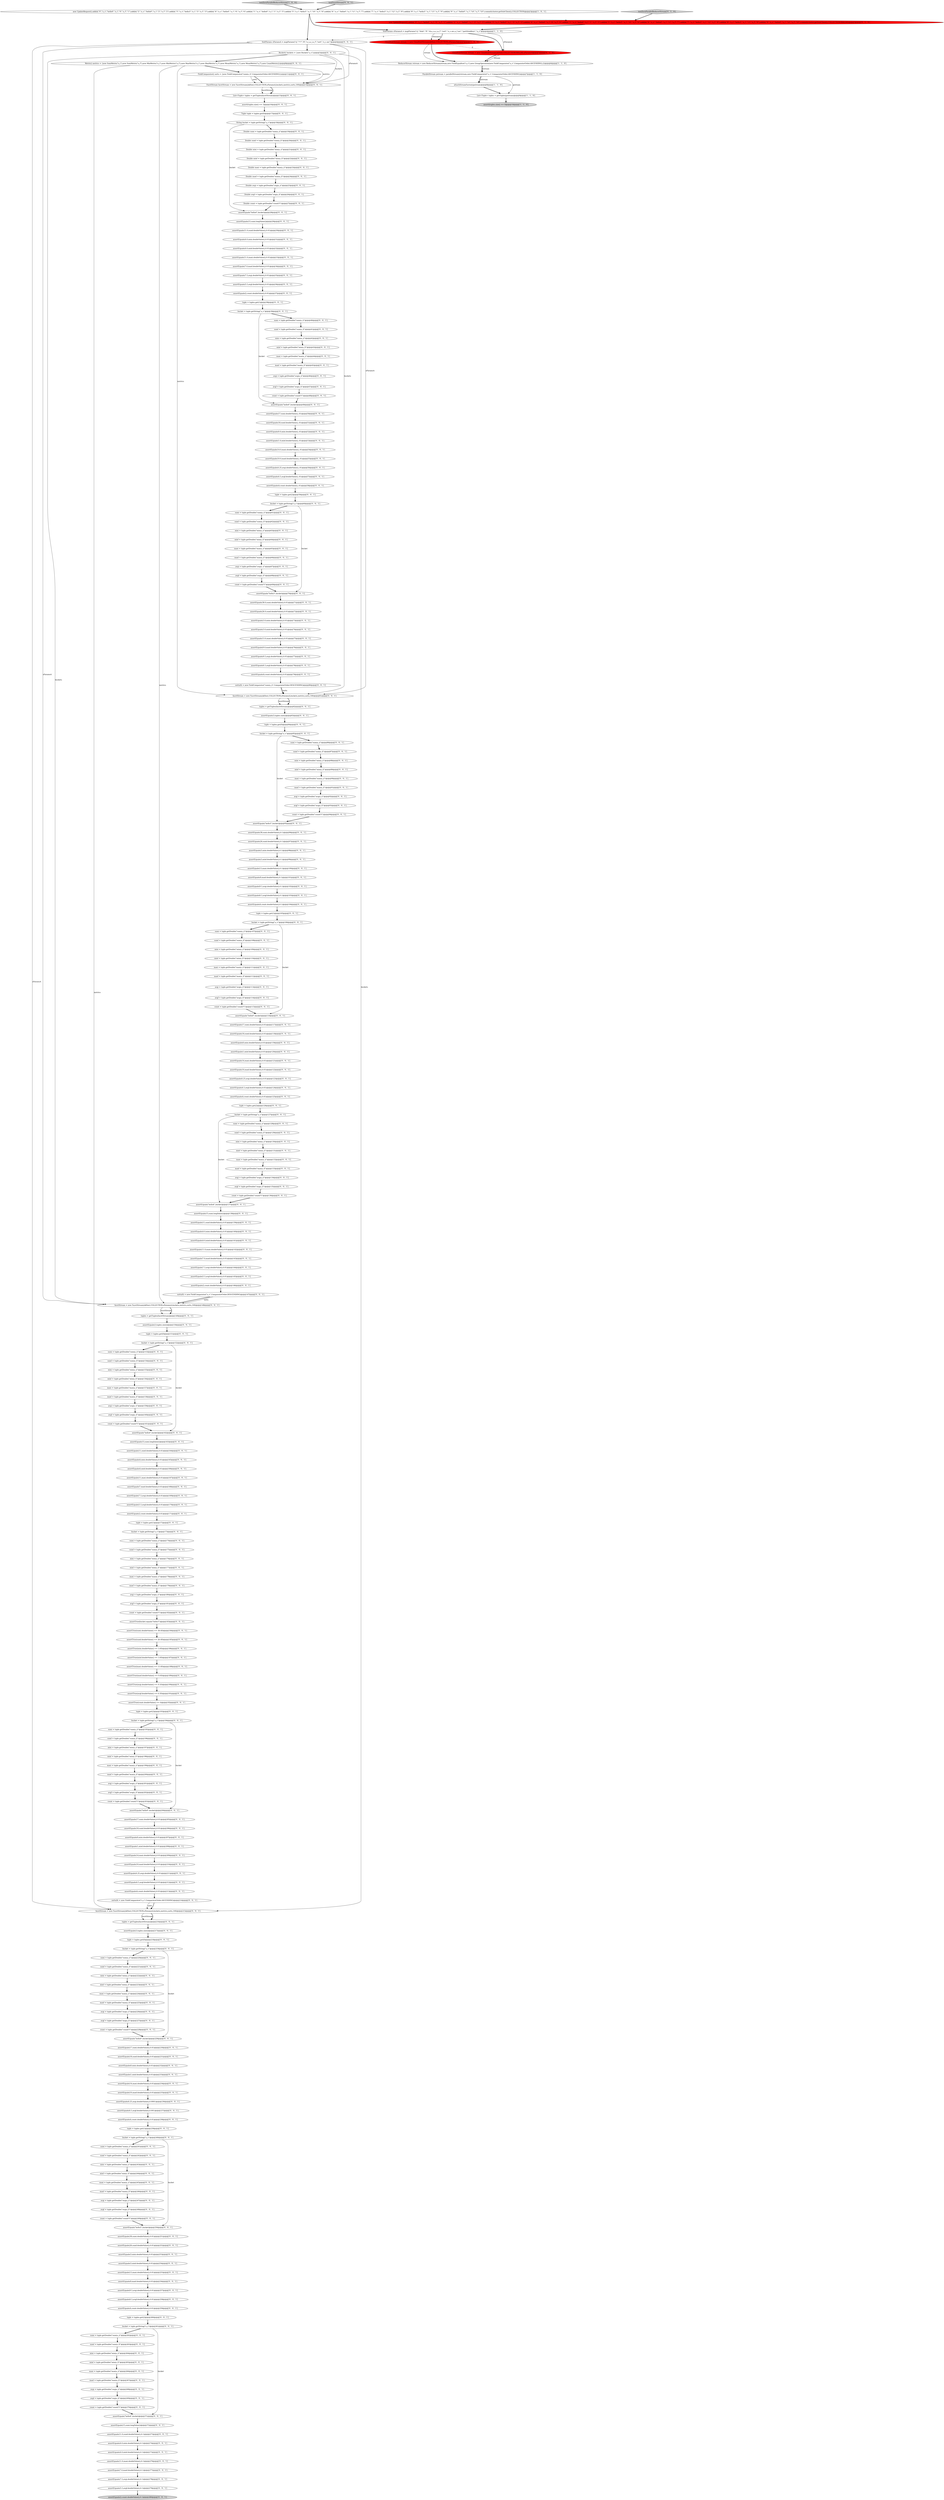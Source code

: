 digraph {
115 [style = filled, label = "assertEquals(18,sumf.doubleValue(),0.01)@@@118@@@['0', '0', '1']", fillcolor = white, shape = ellipse image = "AAA0AAABBB3BBB"];
221 [style = filled, label = "sumi = tuple.getDouble(\"sum(a_i)\")@@@61@@@['0', '0', '1']", fillcolor = white, shape = ellipse image = "AAA0AAABBB3BBB"];
3 [style = filled, label = "ReducerStream rstream = new ReducerStream(stream,new FieldEqualitor(\"a_s\"),new GroupOperation(new FieldComparator(\"a_s\",ComparatorOrder.ASCENDING),2))@@@6@@@['1', '1', '0']", fillcolor = white, shape = ellipse image = "AAA0AAABBB1BBB"];
205 [style = filled, label = "minf = tuple.getDouble(\"min(a_f)\")@@@198@@@['0', '0', '1']", fillcolor = white, shape = ellipse image = "AAA0AAABBB3BBB"];
109 [style = filled, label = "FieldComparator(( sorts = {new FieldComparator(\"sum(a_i)\",ComparatorOrder.ASCENDING)}@@@11@@@['0', '0', '1']", fillcolor = white, shape = ellipse image = "AAA0AAABBB3BBB"];
16 [style = filled, label = "sumi = tuple.getDouble(\"sum(a_i)\")@@@262@@@['0', '0', '1']", fillcolor = white, shape = ellipse image = "AAA0AAABBB3BBB"];
9 [style = filled, label = "testZeroParallelReducerStream['0', '1', '0']", fillcolor = lightgray, shape = diamond image = "AAA0AAABBB2BBB"];
195 [style = filled, label = "assertEquals(4.5,avgf.doubleValue(),0.01)@@@212@@@['0', '0', '1']", fillcolor = white, shape = ellipse image = "AAA0AAABBB3BBB"];
198 [style = filled, label = "sumf = tuple.getDouble(\"sum(a_f)\")@@@221@@@['0', '0', '1']", fillcolor = white, shape = ellipse image = "AAA0AAABBB3BBB"];
130 [style = filled, label = "Double count = tuple.getDouble(\"count(*)\")@@@27@@@['0', '0', '1']", fillcolor = white, shape = ellipse image = "AAA0AAABBB3BBB"];
187 [style = filled, label = "assertEquals(\"hello0\",bucket)@@@49@@@['0', '0', '1']", fillcolor = white, shape = ellipse image = "AAA0AAABBB3BBB"];
177 [style = filled, label = "bucket = tuple.getString(\"a_s\")@@@219@@@['0', '0', '1']", fillcolor = white, shape = ellipse image = "AAA0AAABBB3BBB"];
283 [style = filled, label = "sorts(0( = new FieldComparator(\"a_s\",ComparatorOrder.DESCENDING)@@@147@@@['0', '0', '1']", fillcolor = white, shape = ellipse image = "AAA0AAABBB3BBB"];
201 [style = filled, label = "assertEquals(7.0,maxf.doubleValue(),0.01)@@@143@@@['0', '0', '1']", fillcolor = white, shape = ellipse image = "AAA0AAABBB3BBB"];
260 [style = filled, label = "facetStream = new FacetStream(zkHost,COLLECTION,sParamsA,buckets,metrics,sorts,100)@@@148@@@['0', '0', '1']", fillcolor = white, shape = ellipse image = "AAA0AAABBB3BBB"];
57 [style = filled, label = "assertEquals(18,sumf.doubleValue(),.01)@@@51@@@['0', '0', '1']", fillcolor = white, shape = ellipse image = "AAA0AAABBB3BBB"];
86 [style = filled, label = "bucket = tuple.getString(\"a_s\")@@@39@@@['0', '0', '1']", fillcolor = white, shape = ellipse image = "AAA0AAABBB3BBB"];
170 [style = filled, label = "maxi = tuple.getDouble(\"max(a_i)\")@@@245@@@['0', '0', '1']", fillcolor = white, shape = ellipse image = "AAA0AAABBB3BBB"];
47 [style = filled, label = "assertEquals(4,count.doubleValue(),.01)@@@58@@@['0', '0', '1']", fillcolor = white, shape = ellipse image = "AAA0AAABBB3BBB"];
18 [style = filled, label = "assertEquals(4,minf.doubleValue(),0.01)@@@166@@@['0', '0', '1']", fillcolor = white, shape = ellipse image = "AAA0AAABBB3BBB"];
227 [style = filled, label = "assertEquals(4.0,mini.doubleValue(),0.01)@@@31@@@['0', '0', '1']", fillcolor = white, shape = ellipse image = "AAA0AAABBB3BBB"];
23 [style = filled, label = "sumf = tuple.getDouble(\"sum(a_f)\")@@@154@@@['0', '0', '1']", fillcolor = white, shape = ellipse image = "AAA0AAABBB3BBB"];
190 [style = filled, label = "SolrParams sParamsA = mapParams(\"q\",\"*:*\",\"fl\",\"a_s,a_i,a_f\",\"sort\",\"a_s asc\")@@@4@@@['0', '0', '1']", fillcolor = white, shape = ellipse image = "AAA0AAABBB3BBB"];
12 [style = filled, label = "assertEquals(11,sumf.doubleValue(),0.01)@@@139@@@['0', '0', '1']", fillcolor = white, shape = ellipse image = "AAA0AAABBB3BBB"];
253 [style = filled, label = "minf = tuple.getDouble(\"min(a_f)\")@@@244@@@['0', '0', '1']", fillcolor = white, shape = ellipse image = "AAA0AAABBB3BBB"];
6 [style = filled, label = "SolrParams sParamsA = mapParams(\"q\",\"blah\",\"fl\",\"id,a_s,a_i,a_f\",\"sort\",\"a_s asc,a_f asc\",\"partitionKeys\",\"a_s\")@@@4@@@['1', '1', '0']", fillcolor = white, shape = ellipse image = "AAA0AAABBB1BBB"];
134 [style = filled, label = "tuples = getTuples(facetStream)@@@82@@@['0', '0', '1']", fillcolor = white, shape = ellipse image = "AAA0AAABBB3BBB"];
129 [style = filled, label = "assertEquals(4.25,avgi.doubleValue(),0.01)@@@123@@@['0', '0', '1']", fillcolor = white, shape = ellipse image = "AAA0AAABBB3BBB"];
281 [style = filled, label = "bucket = tuple.getString(\"a_s\")@@@152@@@['0', '0', '1']", fillcolor = white, shape = ellipse image = "AAA0AAABBB3BBB"];
37 [style = filled, label = "assertEquals(3.0,minf.doubleValue(),0.01)@@@74@@@['0', '0', '1']", fillcolor = white, shape = ellipse image = "AAA0AAABBB3BBB"];
10 [style = filled, label = "CloudSolrStream stream = new CloudSolrStream(zkHost,COLLECTIONORALIAS,sParamsA)@@@5@@@['0', '1', '0']", fillcolor = red, shape = ellipse image = "AAA1AAABBB2BBB"];
56 [style = filled, label = "tuple = tuples.get(2)@@@59@@@['0', '0', '1']", fillcolor = white, shape = ellipse image = "AAA0AAABBB3BBB"];
145 [style = filled, label = "assertEquals(6.5,avgf.doubleValue(),0.01)@@@258@@@['0', '0', '1']", fillcolor = white, shape = ellipse image = "AAA0AAABBB3BBB"];
259 [style = filled, label = "assertEquals(2,count.doubleValue(),0.01)@@@171@@@['0', '0', '1']", fillcolor = white, shape = ellipse image = "AAA0AAABBB3BBB"];
131 [style = filled, label = "count = tuple.getDouble(\"count(*)\")@@@69@@@['0', '0', '1']", fillcolor = white, shape = ellipse image = "AAA0AAABBB3BBB"];
226 [style = filled, label = "sumi = tuple.getDouble(\"sum(a_i)\")@@@107@@@['0', '0', '1']", fillcolor = white, shape = ellipse image = "AAA0AAABBB3BBB"];
103 [style = filled, label = "bucket = tuple.getString(\"a_s\")@@@85@@@['0', '0', '1']", fillcolor = white, shape = ellipse image = "AAA0AAABBB3BBB"];
98 [style = filled, label = "assertEquals(17,sumi.doubleValue(),0.01)@@@230@@@['0', '0', '1']", fillcolor = white, shape = ellipse image = "AAA0AAABBB3BBB"];
45 [style = filled, label = "tuple = tuples.get(2)@@@260@@@['0', '0', '1']", fillcolor = white, shape = ellipse image = "AAA0AAABBB3BBB"];
124 [style = filled, label = "sumi = tuple.getDouble(\"sum(a_i)\")@@@153@@@['0', '0', '1']", fillcolor = white, shape = ellipse image = "AAA0AAABBB3BBB"];
128 [style = filled, label = "assertEquals(17,sumi.doubleValue(),.01)@@@50@@@['0', '0', '1']", fillcolor = white, shape = ellipse image = "AAA0AAABBB3BBB"];
196 [style = filled, label = "assertEquals(0,mini.doubleValue(),0.01)@@@232@@@['0', '0', '1']", fillcolor = white, shape = ellipse image = "AAA0AAABBB3BBB"];
70 [style = filled, label = "minf = tuple.getDouble(\"min(a_f)\")@@@156@@@['0', '0', '1']", fillcolor = white, shape = ellipse image = "AAA0AAABBB3BBB"];
241 [style = filled, label = "assertEquals(\"hello4\",bucket)@@@137@@@['0', '0', '1']", fillcolor = white, shape = ellipse image = "AAA0AAABBB3BBB"];
282 [style = filled, label = "assertEquals(13,maxi.doubleValue(),0.1)@@@100@@@['0', '0', '1']", fillcolor = white, shape = ellipse image = "AAA0AAABBB3BBB"];
155 [style = filled, label = "assertEquals(3.0,mini.doubleValue(),0.01)@@@73@@@['0', '0', '1']", fillcolor = white, shape = ellipse image = "AAA0AAABBB3BBB"];
149 [style = filled, label = "avgi = tuple.getDouble(\"avg(a_i)\")@@@92@@@['0', '0', '1']", fillcolor = white, shape = ellipse image = "AAA0AAABBB3BBB"];
20 [style = filled, label = "sumi = tuple.getDouble(\"sum(a_i)\")@@@241@@@['0', '0', '1']", fillcolor = white, shape = ellipse image = "AAA0AAABBB3BBB"];
171 [style = filled, label = "assertEquals(\"hello4\",bucket)@@@28@@@['0', '0', '1']", fillcolor = white, shape = ellipse image = "AAA0AAABBB3BBB"];
213 [style = filled, label = "count = tuple.getDouble(\"count(*)\")@@@48@@@['0', '0', '1']", fillcolor = white, shape = ellipse image = "AAA0AAABBB3BBB"];
118 [style = filled, label = "assertEquals(4,count.doubleValue(),0.1)@@@104@@@['0', '0', '1']", fillcolor = white, shape = ellipse image = "AAA0AAABBB3BBB"];
233 [style = filled, label = "minf = tuple.getDouble(\"min(a_f)\")@@@265@@@['0', '0', '1']", fillcolor = white, shape = ellipse image = "AAA0AAABBB3BBB"];
229 [style = filled, label = "assertEquals(26,sumf.doubleValue(),0.1)@@@97@@@['0', '0', '1']", fillcolor = white, shape = ellipse image = "AAA0AAABBB3BBB"];
31 [style = filled, label = "Double avgi = tuple.getDouble(\"avg(a_i)\")@@@25@@@['0', '0', '1']", fillcolor = white, shape = ellipse image = "AAA0AAABBB3BBB"];
46 [style = filled, label = "mini = tuple.getDouble(\"min(a_i)\")@@@42@@@['0', '0', '1']", fillcolor = white, shape = ellipse image = "AAA0AAABBB3BBB"];
166 [style = filled, label = "assertEquals(17,sumi.doubleValue(),0.01)@@@117@@@['0', '0', '1']", fillcolor = white, shape = ellipse image = "AAA0AAABBB3BBB"];
41 [style = filled, label = "tuple = tuples.get(1)@@@172@@@['0', '0', '1']", fillcolor = white, shape = ellipse image = "AAA0AAABBB3BBB"];
61 [style = filled, label = "assertEquals(13,maxi.doubleValue(),0.01)@@@255@@@['0', '0', '1']", fillcolor = white, shape = ellipse image = "AAA0AAABBB3BBB"];
137 [style = filled, label = "count = tuple.getDouble(\"count(*)\")@@@249@@@['0', '0', '1']", fillcolor = white, shape = ellipse image = "AAA0AAABBB3BBB"];
144 [style = filled, label = "sumi = tuple.getDouble(\"sum(a_i)\")@@@128@@@['0', '0', '1']", fillcolor = white, shape = ellipse image = "AAA0AAABBB3BBB"];
161 [style = filled, label = "assertEquals(9,maxf.doubleValue(),0.01)@@@256@@@['0', '0', '1']", fillcolor = white, shape = ellipse image = "AAA0AAABBB3BBB"];
38 [style = filled, label = "assertTrue(minf.doubleValue() == 3.0D)@@@187@@@['0', '0', '1']", fillcolor = white, shape = ellipse image = "AAA0AAABBB3BBB"];
142 [style = filled, label = "assertEquals(3,mini.doubleValue(),0.1)@@@98@@@['0', '0', '1']", fillcolor = white, shape = ellipse image = "AAA0AAABBB3BBB"];
272 [style = filled, label = "avgf = tuple.getDouble(\"avg(a_f)\")@@@114@@@['0', '0', '1']", fillcolor = white, shape = ellipse image = "AAA0AAABBB3BBB"];
191 [style = filled, label = "maxi = tuple.getDouble(\"max(a_i)\")@@@157@@@['0', '0', '1']", fillcolor = white, shape = ellipse image = "AAA0AAABBB3BBB"];
100 [style = filled, label = "assertEquals(4,count.doubleValue(),0.01)@@@259@@@['0', '0', '1']", fillcolor = white, shape = ellipse image = "AAA0AAABBB3BBB"];
94 [style = filled, label = "mini = tuple.getDouble(\"min(a_i)\")@@@197@@@['0', '0', '1']", fillcolor = white, shape = ellipse image = "AAA0AAABBB3BBB"];
194 [style = filled, label = "assertEquals(7.0,maxf.doubleValue(),0.01)@@@34@@@['0', '0', '1']", fillcolor = white, shape = ellipse image = "AAA0AAABBB3BBB"];
276 [style = filled, label = "avgf = tuple.getDouble(\"avg(a_f)\")@@@93@@@['0', '0', '1']", fillcolor = white, shape = ellipse image = "AAA0AAABBB3BBB"];
178 [style = filled, label = "assertEquals(1,minf.doubleValue(),0.01)@@@233@@@['0', '0', '1']", fillcolor = white, shape = ellipse image = "AAA0AAABBB3BBB"];
267 [style = filled, label = "avgi = tuple.getDouble(\"avg(a_i)\")@@@268@@@['0', '0', '1']", fillcolor = white, shape = ellipse image = "AAA0AAABBB3BBB"];
21 [style = filled, label = "assertEquals(15,sumi.longValue())@@@138@@@['0', '0', '1']", fillcolor = white, shape = ellipse image = "AAA0AAABBB3BBB"];
77 [style = filled, label = "avgf = tuple.getDouble(\"avg(a_f)\")@@@181@@@['0', '0', '1']", fillcolor = white, shape = ellipse image = "AAA0AAABBB3BBB"];
239 [style = filled, label = "sumf = tuple.getDouble(\"sum(a_f)\")@@@129@@@['0', '0', '1']", fillcolor = white, shape = ellipse image = "AAA0AAABBB3BBB"];
64 [style = filled, label = "minf = tuple.getDouble(\"min(a_f)\")@@@89@@@['0', '0', '1']", fillcolor = white, shape = ellipse image = "AAA0AAABBB3BBB"];
262 [style = filled, label = "assertEquals(2,count.doubleValue(),0.1)@@@280@@@['0', '0', '1']", fillcolor = lightgray, shape = ellipse image = "AAA0AAABBB3BBB"];
275 [style = filled, label = "maxi = tuple.getDouble(\"max(a_i)\")@@@44@@@['0', '0', '1']", fillcolor = white, shape = ellipse image = "AAA0AAABBB3BBB"];
35 [style = filled, label = "bucket = tuple.getString(\"a_s\")@@@106@@@['0', '0', '1']", fillcolor = white, shape = ellipse image = "AAA0AAABBB3BBB"];
63 [style = filled, label = "assertEquals(3,mini.doubleValue(),0.01)@@@253@@@['0', '0', '1']", fillcolor = white, shape = ellipse image = "AAA0AAABBB3BBB"];
257 [style = filled, label = "Double maxi = tuple.getDouble(\"max(a_i)\")@@@23@@@['0', '0', '1']", fillcolor = white, shape = ellipse image = "AAA0AAABBB3BBB"];
261 [style = filled, label = "assertEquals(26,sumf.doubleValue(),0.01)@@@252@@@['0', '0', '1']", fillcolor = white, shape = ellipse image = "AAA0AAABBB3BBB"];
54 [style = filled, label = "mini = tuple.getDouble(\"min(a_i)\")@@@130@@@['0', '0', '1']", fillcolor = white, shape = ellipse image = "AAA0AAABBB3BBB"];
180 [style = filled, label = "assertEquals(11,maxi.doubleValue(),0.01)@@@167@@@['0', '0', '1']", fillcolor = white, shape = ellipse image = "AAA0AAABBB3BBB"];
175 [style = filled, label = "assertEquals(14,maxi.doubleValue(),0.01)@@@209@@@['0', '0', '1']", fillcolor = white, shape = ellipse image = "AAA0AAABBB3BBB"];
232 [style = filled, label = "assertEquals(11.0,maxi.doubleValue(),0.01)@@@142@@@['0', '0', '1']", fillcolor = white, shape = ellipse image = "AAA0AAABBB3BBB"];
219 [style = filled, label = "minf = tuple.getDouble(\"min(a_f)\")@@@110@@@['0', '0', '1']", fillcolor = white, shape = ellipse image = "AAA0AAABBB3BBB"];
252 [style = filled, label = "sumi = tuple.getDouble(\"sum(a_i)\")@@@220@@@['0', '0', '1']", fillcolor = white, shape = ellipse image = "AAA0AAABBB3BBB"];
76 [style = filled, label = "assertEquals(4.5,avgf.doubleValue(),.01)@@@57@@@['0', '0', '1']", fillcolor = white, shape = ellipse image = "AAA0AAABBB3BBB"];
212 [style = filled, label = "maxf = tuple.getDouble(\"max(a_f)\")@@@158@@@['0', '0', '1']", fillcolor = white, shape = ellipse image = "AAA0AAABBB3BBB"];
96 [style = filled, label = "facetStream = new FacetStream(zkHost,COLLECTION,sParamsA,buckets,metrics,sorts,100)@@@81@@@['0', '0', '1']", fillcolor = white, shape = ellipse image = "AAA0AAABBB3BBB"];
140 [style = filled, label = "maxf = tuple.getDouble(\"max(a_f)\")@@@133@@@['0', '0', '1']", fillcolor = white, shape = ellipse image = "AAA0AAABBB3BBB"];
59 [style = filled, label = "maxi = tuple.getDouble(\"max(a_i)\")@@@90@@@['0', '0', '1']", fillcolor = white, shape = ellipse image = "AAA0AAABBB3BBB"];
73 [style = filled, label = "bucket = tuple.getString(\"a_s\")@@@194@@@['0', '0', '1']", fillcolor = white, shape = ellipse image = "AAA0AAABBB3BBB"];
30 [style = filled, label = "assertEquals(4.0,mini.doubleValue(),0.01)@@@140@@@['0', '0', '1']", fillcolor = white, shape = ellipse image = "AAA0AAABBB3BBB"];
220 [style = filled, label = "sumi = tuple.getDouble(\"sum(a_i)\")@@@195@@@['0', '0', '1']", fillcolor = white, shape = ellipse image = "AAA0AAABBB3BBB"];
107 [style = filled, label = "assertTrue(bucket.equals(\"hello3\"))@@@183@@@['0', '0', '1']", fillcolor = white, shape = ellipse image = "AAA0AAABBB3BBB"];
89 [style = filled, label = "avgi = tuple.getDouble(\"avg(a_i)\")@@@113@@@['0', '0', '1']", fillcolor = white, shape = ellipse image = "AAA0AAABBB3BBB"];
71 [style = filled, label = "maxf = tuple.getDouble(\"max(a_f)\")@@@200@@@['0', '0', '1']", fillcolor = white, shape = ellipse image = "AAA0AAABBB3BBB"];
135 [style = filled, label = "bucket = tuple.getString(\"a_s\")@@@240@@@['0', '0', '1']", fillcolor = white, shape = ellipse image = "AAA0AAABBB3BBB"];
210 [style = filled, label = "sumf = tuple.getDouble(\"sum(a_f)\")@@@41@@@['0', '0', '1']", fillcolor = white, shape = ellipse image = "AAA0AAABBB3BBB"];
258 [style = filled, label = "count = tuple.getDouble(\"count(*)\")@@@94@@@['0', '0', '1']", fillcolor = white, shape = ellipse image = "AAA0AAABBB3BBB"];
7 [style = filled, label = "ParallelStream pstream = parallelStream(rstream,new FieldComparator(\"a_s\",ComparatorOrder.ASCENDING))@@@7@@@['1', '1', '0']", fillcolor = white, shape = ellipse image = "AAA0AAABBB1BBB"];
277 [style = filled, label = "assertEquals(10.0,maxf.doubleValue(),.01)@@@55@@@['0', '0', '1']", fillcolor = white, shape = ellipse image = "AAA0AAABBB3BBB"];
248 [style = filled, label = "Double maxf = tuple.getDouble(\"max(a_f)\")@@@24@@@['0', '0', '1']", fillcolor = white, shape = ellipse image = "AAA0AAABBB3BBB"];
40 [style = filled, label = "avgi = tuple.getDouble(\"avg(a_i)\")@@@201@@@['0', '0', '1']", fillcolor = white, shape = ellipse image = "AAA0AAABBB3BBB"];
236 [style = filled, label = "assertTrue(sumi.doubleValue() == 38.0D)@@@184@@@['0', '0', '1']", fillcolor = white, shape = ellipse image = "AAA0AAABBB3BBB"];
218 [style = filled, label = "assertEquals(4,count.doubleValue(),0.01)@@@238@@@['0', '0', '1']", fillcolor = white, shape = ellipse image = "AAA0AAABBB3BBB"];
160 [style = filled, label = "assertEquals(\"hello3\",bucket)@@@70@@@['0', '0', '1']", fillcolor = white, shape = ellipse image = "AAA0AAABBB3BBB"];
11 [style = filled, label = "new UpdateRequest().add(id,\"0\",\"a_s\",\"hello0\",\"a_i\",\"0\",\"a_f\",\"1\").add(id,\"2\",\"a_s\",\"hello0\",\"a_i\",\"2\",\"a_f\",\"2\").add(id,\"3\",\"a_s\",\"hello3\",\"a_i\",\"3\",\"a_f\",\"3\").add(id,\"4\",\"a_s\",\"hello4\",\"a_i\",\"4\",\"a_f\",\"4\").add(id,\"1\",\"a_s\",\"hello0\",\"a_i\",\"1\",\"a_f\",\"5\").add(id,\"5\",\"a_s\",\"hello3\",\"a_i\",\"10\",\"a_f\",\"6\").add(id,\"6\",\"a_s\",\"hello4\",\"a_i\",\"11\",\"a_f\",\"7\").add(id,\"7\",\"a_s\",\"hello3\",\"a_i\",\"12\",\"a_f\",\"8\").add(id,\"8\",\"a_s\",\"hello3\",\"a_i\",\"13\",\"a_f\",\"9\").add(id,\"9\",\"a_s\",\"hello0\",\"a_i\",\"14\",\"a_f\",\"10\").commit(cluster.getSolrClient(),COLLECTIONORALIAS)@@@3@@@['0', '1', '0']", fillcolor = red, shape = ellipse image = "AAA1AAABBB2BBB"];
126 [style = filled, label = "count = tuple.getDouble(\"count(*)\")@@@182@@@['0', '0', '1']", fillcolor = white, shape = ellipse image = "AAA0AAABBB3BBB"];
85 [style = filled, label = "assertEquals(18,sumf.doubleValue(),0.01)@@@231@@@['0', '0', '1']", fillcolor = white, shape = ellipse image = "AAA0AAABBB3BBB"];
15 [style = filled, label = "assertEquals(7.5,avgi.doubleValue(),0.1)@@@278@@@['0', '0', '1']", fillcolor = white, shape = ellipse image = "AAA0AAABBB3BBB"];
105 [style = filled, label = "assertTrue(avgi.doubleValue() == 9.5D)@@@190@@@['0', '0', '1']", fillcolor = white, shape = ellipse image = "AAA0AAABBB3BBB"];
44 [style = filled, label = "assertEquals(9.0,maxf.doubleValue(),0.01)@@@76@@@['0', '0', '1']", fillcolor = white, shape = ellipse image = "AAA0AAABBB3BBB"];
127 [style = filled, label = "assertEquals(5.5,avgf.doubleValue(),0.01)@@@145@@@['0', '0', '1']", fillcolor = white, shape = ellipse image = "AAA0AAABBB3BBB"];
251 [style = filled, label = "assertEquals(4,count.doubleValue(),0.01)@@@213@@@['0', '0', '1']", fillcolor = white, shape = ellipse image = "AAA0AAABBB3BBB"];
53 [style = filled, label = "String bucket = tuple.getString(\"a_s\")@@@18@@@['0', '0', '1']", fillcolor = white, shape = ellipse image = "AAA0AAABBB3BBB"];
273 [style = filled, label = "assertTrue(maxf.doubleValue() == 9.0D)@@@189@@@['0', '0', '1']", fillcolor = white, shape = ellipse image = "AAA0AAABBB3BBB"];
8 [style = filled, label = "List<Tuple> tuples = getTuples(pstream)@@@9@@@['1', '1', '0']", fillcolor = white, shape = ellipse image = "AAA0AAABBB1BBB"];
114 [style = filled, label = "assertEquals(0,mini.doubleValue(),0.01)@@@119@@@['0', '0', '1']", fillcolor = white, shape = ellipse image = "AAA0AAABBB3BBB"];
224 [style = filled, label = "avgi = tuple.getDouble(\"avg(a_i)\")@@@226@@@['0', '0', '1']", fillcolor = white, shape = ellipse image = "AAA0AAABBB3BBB"];
154 [style = filled, label = "count = tuple.getDouble(\"count(*)\")@@@115@@@['0', '0', '1']", fillcolor = white, shape = ellipse image = "AAA0AAABBB3BBB"];
51 [style = filled, label = "tuple = tuples.get(0)@@@84@@@['0', '0', '1']", fillcolor = white, shape = ellipse image = "AAA0AAABBB3BBB"];
90 [style = filled, label = "tuple = tuples.get(1)@@@38@@@['0', '0', '1']", fillcolor = white, shape = ellipse image = "AAA0AAABBB3BBB"];
4 [style = filled, label = "testZeroParallelReducerStream['1', '0', '0']", fillcolor = lightgray, shape = diamond image = "AAA0AAABBB1BBB"];
92 [style = filled, label = "assertEquals(\"hello4\",bucket)@@@271@@@['0', '0', '1']", fillcolor = white, shape = ellipse image = "AAA0AAABBB3BBB"];
240 [style = filled, label = "assertEquals(4.25,avgi.doubleValue(),.01)@@@56@@@['0', '0', '1']", fillcolor = white, shape = ellipse image = "AAA0AAABBB3BBB"];
158 [style = filled, label = "count = tuple.getDouble(\"count(*)\")@@@136@@@['0', '0', '1']", fillcolor = white, shape = ellipse image = "AAA0AAABBB3BBB"];
274 [style = filled, label = "assertEquals(10,maxf.doubleValue(),0.01)@@@122@@@['0', '0', '1']", fillcolor = white, shape = ellipse image = "AAA0AAABBB3BBB"];
173 [style = filled, label = "sumi = tuple.getDouble(\"sum(a_i)\")@@@40@@@['0', '0', '1']", fillcolor = white, shape = ellipse image = "AAA0AAABBB3BBB"];
13 [style = filled, label = "assertTrue(mini.doubleValue() == 3.0D)@@@186@@@['0', '0', '1']", fillcolor = white, shape = ellipse image = "AAA0AAABBB3BBB"];
17 [style = filled, label = "assertEquals(11.0,maxi.doubleValue(),0.01)@@@33@@@['0', '0', '1']", fillcolor = white, shape = ellipse image = "AAA0AAABBB3BBB"];
87 [style = filled, label = "assertEquals(1.0,minf.doubleValue(),.01)@@@53@@@['0', '0', '1']", fillcolor = white, shape = ellipse image = "AAA0AAABBB3BBB"];
97 [style = filled, label = "facetStream = new FacetStream(zkHost,COLLECTION,sParamsA,buckets,metrics,sorts,100)@@@215@@@['0', '0', '1']", fillcolor = white, shape = ellipse image = "AAA0AAABBB3BBB"];
270 [style = filled, label = "assertEquals(3,tuples.size())@@@150@@@['0', '0', '1']", fillcolor = white, shape = ellipse image = "AAA0AAABBB3BBB"];
113 [style = filled, label = "tuples = getTuples(facetStream)@@@216@@@['0', '0', '1']", fillcolor = white, shape = ellipse image = "AAA0AAABBB3BBB"];
193 [style = filled, label = "avgf = tuple.getDouble(\"avg(a_f)\")@@@160@@@['0', '0', '1']", fillcolor = white, shape = ellipse image = "AAA0AAABBB3BBB"];
255 [style = filled, label = "avgf = tuple.getDouble(\"avg(a_f)\")@@@47@@@['0', '0', '1']", fillcolor = white, shape = ellipse image = "AAA0AAABBB3BBB"];
79 [style = filled, label = "assertEquals(11.0,sumf.doubleValue(),0.01)@@@30@@@['0', '0', '1']", fillcolor = white, shape = ellipse image = "AAA0AAABBB3BBB"];
66 [style = filled, label = "maxf = tuple.getDouble(\"max(a_f)\")@@@66@@@['0', '0', '1']", fillcolor = white, shape = ellipse image = "AAA0AAABBB3BBB"];
208 [style = filled, label = "Metric(( metrics = {new SumMetric(\"a_i\"),new SumMetric(\"a_f\"),new MinMetric(\"a_i\"),new MinMetric(\"a_f\"),new MaxMetric(\"a_i\"),new MaxMetric(\"a_f\"),new MeanMetric(\"a_i\"),new MeanMetric(\"a_f\"),new CountMetric()}@@@8@@@['0', '0', '1']", fillcolor = white, shape = ellipse image = "AAA0AAABBB3BBB"];
74 [style = filled, label = "mini = tuple.getDouble(\"min(a_i)\")@@@243@@@['0', '0', '1']", fillcolor = white, shape = ellipse image = "AAA0AAABBB3BBB"];
151 [style = filled, label = "minf = tuple.getDouble(\"min(a_f)\")@@@131@@@['0', '0', '1']", fillcolor = white, shape = ellipse image = "AAA0AAABBB3BBB"];
169 [style = filled, label = "maxf = tuple.getDouble(\"max(a_f)\")@@@246@@@['0', '0', '1']", fillcolor = white, shape = ellipse image = "AAA0AAABBB3BBB"];
269 [style = filled, label = "bucket = tuple.getString(\"a_s\")@@@60@@@['0', '0', '1']", fillcolor = white, shape = ellipse image = "AAA0AAABBB3BBB"];
65 [style = filled, label = "assertEquals(3,tuples.size())@@@217@@@['0', '0', '1']", fillcolor = white, shape = ellipse image = "AAA0AAABBB3BBB"];
72 [style = filled, label = "avgf = tuple.getDouble(\"avg(a_f)\")@@@68@@@['0', '0', '1']", fillcolor = white, shape = ellipse image = "AAA0AAABBB3BBB"];
80 [style = filled, label = "assertEquals(6.5,avgf.doubleValue(),0.1)@@@103@@@['0', '0', '1']", fillcolor = white, shape = ellipse image = "AAA0AAABBB3BBB"];
179 [style = filled, label = "maxf = tuple.getDouble(\"max(a_f)\")@@@45@@@['0', '0', '1']", fillcolor = white, shape = ellipse image = "AAA0AAABBB3BBB"];
58 [style = filled, label = "assertEquals(\"hello3\",bucket)@@@250@@@['0', '0', '1']", fillcolor = white, shape = ellipse image = "AAA0AAABBB3BBB"];
231 [style = filled, label = "assertEquals(5.5,avgf.doubleValue(),0.01)@@@170@@@['0', '0', '1']", fillcolor = white, shape = ellipse image = "AAA0AAABBB3BBB"];
167 [style = filled, label = "assertEquals(4.0,minf.doubleValue(),0.01)@@@32@@@['0', '0', '1']", fillcolor = white, shape = ellipse image = "AAA0AAABBB3BBB"];
67 [style = filled, label = "sumf = tuple.getDouble(\"sum(a_f)\")@@@196@@@['0', '0', '1']", fillcolor = white, shape = ellipse image = "AAA0AAABBB3BBB"];
228 [style = filled, label = "avgi = tuple.getDouble(\"avg(a_i)\")@@@67@@@['0', '0', '1']", fillcolor = white, shape = ellipse image = "AAA0AAABBB3BBB"];
249 [style = filled, label = "Bucket(( buckets = {new Bucket(\"a_s\")}@@@5@@@['0', '0', '1']", fillcolor = white, shape = ellipse image = "AAA0AAABBB3BBB"];
75 [style = filled, label = "assertEquals(\"hello4\",bucket)@@@162@@@['0', '0', '1']", fillcolor = white, shape = ellipse image = "AAA0AAABBB3BBB"];
245 [style = filled, label = "assertEquals(3,tuples.size())@@@83@@@['0', '0', '1']", fillcolor = white, shape = ellipse image = "AAA0AAABBB3BBB"];
141 [style = filled, label = "sumf = tuple.getDouble(\"sum(a_f)\")@@@87@@@['0', '0', '1']", fillcolor = white, shape = ellipse image = "AAA0AAABBB3BBB"];
280 [style = filled, label = "assertEquals(4.0,minf.doubleValue(),0.1)@@@275@@@['0', '0', '1']", fillcolor = white, shape = ellipse image = "AAA0AAABBB3BBB"];
162 [style = filled, label = "assertEquals(17,sumi.doubleValue(),0.01)@@@205@@@['0', '0', '1']", fillcolor = white, shape = ellipse image = "AAA0AAABBB3BBB"];
222 [style = filled, label = "assertEquals(0.0,mini.doubleValue(),.01)@@@52@@@['0', '0', '1']", fillcolor = white, shape = ellipse image = "AAA0AAABBB3BBB"];
139 [style = filled, label = "assertEquals(10,maxf.doubleValue(),0.01)@@@210@@@['0', '0', '1']", fillcolor = white, shape = ellipse image = "AAA0AAABBB3BBB"];
136 [style = filled, label = "mini = tuple.getDouble(\"min(a_i)\")@@@176@@@['0', '0', '1']", fillcolor = white, shape = ellipse image = "AAA0AAABBB3BBB"];
14 [style = filled, label = "assertEquals(0,mini.doubleValue(),0.01)@@@207@@@['0', '0', '1']", fillcolor = white, shape = ellipse image = "AAA0AAABBB3BBB"];
263 [style = filled, label = "assertEquals(1,minf.doubleValue(),0.01)@@@120@@@['0', '0', '1']", fillcolor = white, shape = ellipse image = "AAA0AAABBB3BBB"];
68 [style = filled, label = "Double minf = tuple.getDouble(\"min(a_f)\")@@@22@@@['0', '0', '1']", fillcolor = white, shape = ellipse image = "AAA0AAABBB3BBB"];
32 [style = filled, label = "assertEquals(4.25,avgi.doubleValue(),0.01)@@@211@@@['0', '0', '1']", fillcolor = white, shape = ellipse image = "AAA0AAABBB3BBB"];
25 [style = filled, label = "assertTrue(count.doubleValue() == 4)@@@192@@@['0', '0', '1']", fillcolor = white, shape = ellipse image = "AAA0AAABBB3BBB"];
93 [style = filled, label = "maxi = tuple.getDouble(\"max(a_i)\")@@@178@@@['0', '0', '1']", fillcolor = white, shape = ellipse image = "AAA0AAABBB3BBB"];
1 [style = filled, label = "CloudSolrStream stream = new CloudSolrStream(zkHost,COLLECTION,sParamsA)@@@5@@@['1', '0', '0']", fillcolor = red, shape = ellipse image = "AAA1AAABBB1BBB"];
5 [style = filled, label = "assert(tuples.size() == 0)@@@10@@@['1', '1', '0']", fillcolor = lightgray, shape = ellipse image = "AAA0AAABBB1BBB"];
215 [style = filled, label = "minf = tuple.getDouble(\"min(a_f)\")@@@64@@@['0', '0', '1']", fillcolor = white, shape = ellipse image = "AAA0AAABBB3BBB"];
156 [style = filled, label = "assertEquals(4.5,avgf.doubleValue(),0.01)@@@124@@@['0', '0', '1']", fillcolor = white, shape = ellipse image = "AAA0AAABBB3BBB"];
268 [style = filled, label = "assertEquals(4,count.doubleValue(),0.01)@@@125@@@['0', '0', '1']", fillcolor = white, shape = ellipse image = "AAA0AAABBB3BBB"];
95 [style = filled, label = "assertEquals(4.5,avgf.doubleValue(),0.001)@@@237@@@['0', '0', '1']", fillcolor = white, shape = ellipse image = "AAA0AAABBB3BBB"];
117 [style = filled, label = "mini = tuple.getDouble(\"min(a_i)\")@@@88@@@['0', '0', '1']", fillcolor = white, shape = ellipse image = "AAA0AAABBB3BBB"];
199 [style = filled, label = "tuple = tuples.get(0)@@@218@@@['0', '0', '1']", fillcolor = white, shape = ellipse image = "AAA0AAABBB3BBB"];
238 [style = filled, label = "assertEquals(\"hello0\",bucket)@@@116@@@['0', '0', '1']", fillcolor = white, shape = ellipse image = "AAA0AAABBB3BBB"];
146 [style = filled, label = "sorts(0( = new FieldComparator(\"a_s\",ComparatorOrder.ASCENDING)@@@214@@@['0', '0', '1']", fillcolor = white, shape = ellipse image = "AAA0AAABBB3BBB"];
81 [style = filled, label = "assertEquals(3,minf.doubleValue(),0.1)@@@99@@@['0', '0', '1']", fillcolor = white, shape = ellipse image = "AAA0AAABBB3BBB"];
172 [style = filled, label = "testFacetStream['0', '0', '1']", fillcolor = lightgray, shape = diamond image = "AAA0AAABBB3BBB"];
182 [style = filled, label = "avgi = tuple.getDouble(\"avg(a_i)\")@@@247@@@['0', '0', '1']", fillcolor = white, shape = ellipse image = "AAA0AAABBB3BBB"];
243 [style = filled, label = "assertEquals(5.5,avgf.doubleValue(),0.01)@@@36@@@['0', '0', '1']", fillcolor = white, shape = ellipse image = "AAA0AAABBB3BBB"];
55 [style = filled, label = "mini = tuple.getDouble(\"min(a_i)\")@@@222@@@['0', '0', '1']", fillcolor = white, shape = ellipse image = "AAA0AAABBB3BBB"];
43 [style = filled, label = "mini = tuple.getDouble(\"min(a_i)\")@@@264@@@['0', '0', '1']", fillcolor = white, shape = ellipse image = "AAA0AAABBB3BBB"];
181 [style = filled, label = "assertEquals(4.25,avgi.doubleValue(),0.0001)@@@236@@@['0', '0', '1']", fillcolor = white, shape = ellipse image = "AAA0AAABBB3BBB"];
211 [style = filled, label = "maxf = tuple.getDouble(\"max(a_f)\")@@@112@@@['0', '0', '1']", fillcolor = white, shape = ellipse image = "AAA0AAABBB3BBB"];
121 [style = filled, label = "assertEquals(7.5,avgi.doubleValue(),0.01)@@@35@@@['0', '0', '1']", fillcolor = white, shape = ellipse image = "AAA0AAABBB3BBB"];
256 [style = filled, label = "assertEquals(15,sumi.longValue())@@@272@@@['0', '0', '1']", fillcolor = white, shape = ellipse image = "AAA0AAABBB3BBB"];
271 [style = filled, label = "sumf = tuple.getDouble(\"sum(a_f)\")@@@263@@@['0', '0', '1']", fillcolor = white, shape = ellipse image = "AAA0AAABBB3BBB"];
138 [style = filled, label = "assertEquals(14,maxi.doubleValue(),0.01)@@@234@@@['0', '0', '1']", fillcolor = white, shape = ellipse image = "AAA0AAABBB3BBB"];
120 [style = filled, label = "assertTrue(maxi.doubleValue() == 13.0D)@@@188@@@['0', '0', '1']", fillcolor = white, shape = ellipse image = "AAA0AAABBB3BBB"];
192 [style = filled, label = "avgf = tuple.getDouble(\"avg(a_f)\")@@@248@@@['0', '0', '1']", fillcolor = white, shape = ellipse image = "AAA0AAABBB3BBB"];
176 [style = filled, label = "assert(tuples.size() == 3)@@@16@@@['0', '0', '1']", fillcolor = white, shape = ellipse image = "AAA0AAABBB3BBB"];
116 [style = filled, label = "assertEquals(14,maxi.doubleValue(),0.01)@@@121@@@['0', '0', '1']", fillcolor = white, shape = ellipse image = "AAA0AAABBB3BBB"];
266 [style = filled, label = "assertEquals(38,sumi.doubleValue(),0.1)@@@96@@@['0', '0', '1']", fillcolor = white, shape = ellipse image = "AAA0AAABBB3BBB"];
52 [style = filled, label = "assertEquals(9,maxf.doubleValue(),0.1)@@@101@@@['0', '0', '1']", fillcolor = white, shape = ellipse image = "AAA0AAABBB3BBB"];
184 [style = filled, label = "count = tuple.getDouble(\"count(*)\")@@@161@@@['0', '0', '1']", fillcolor = white, shape = ellipse image = "AAA0AAABBB3BBB"];
125 [style = filled, label = "bucket = tuple.getString(\"a_s\")@@@127@@@['0', '0', '1']", fillcolor = white, shape = ellipse image = "AAA0AAABBB3BBB"];
247 [style = filled, label = "Double mini = tuple.getDouble(\"min(a_i)\")@@@21@@@['0', '0', '1']", fillcolor = white, shape = ellipse image = "AAA0AAABBB3BBB"];
133 [style = filled, label = "Double sumf = tuple.getDouble(\"sum(a_f)\")@@@20@@@['0', '0', '1']", fillcolor = white, shape = ellipse image = "AAA0AAABBB3BBB"];
235 [style = filled, label = "assertEquals(14.0,maxi.doubleValue(),.01)@@@54@@@['0', '0', '1']", fillcolor = white, shape = ellipse image = "AAA0AAABBB3BBB"];
49 [style = filled, label = "List<Tuple> tuples = getTuples(facetStream)@@@15@@@['0', '0', '1']", fillcolor = white, shape = ellipse image = "AAA0AAABBB3BBB"];
242 [style = filled, label = "assertEquals(9.5,avgi.doubleValue(),0.1)@@@102@@@['0', '0', '1']", fillcolor = white, shape = ellipse image = "AAA0AAABBB3BBB"];
217 [style = filled, label = "maxf = tuple.getDouble(\"max(a_f)\")@@@91@@@['0', '0', '1']", fillcolor = white, shape = ellipse image = "AAA0AAABBB3BBB"];
22 [style = filled, label = "maxf = tuple.getDouble(\"max(a_f)\")@@@225@@@['0', '0', '1']", fillcolor = white, shape = ellipse image = "AAA0AAABBB3BBB"];
157 [style = filled, label = "FacetStream facetStream = new FacetStream(zkHost,COLLECTION,sParamsA,buckets,metrics,sorts,100)@@@14@@@['0', '0', '1']", fillcolor = white, shape = ellipse image = "AAA0AAABBB3BBB"];
279 [style = filled, label = "maxi = tuple.getDouble(\"max(a_i)\")@@@65@@@['0', '0', '1']", fillcolor = white, shape = ellipse image = "AAA0AAABBB3BBB"];
265 [style = filled, label = "count = tuple.getDouble(\"count(*)\")@@@270@@@['0', '0', '1']", fillcolor = white, shape = ellipse image = "AAA0AAABBB3BBB"];
264 [style = filled, label = "assertEquals(11,sumf.doubleValue(),0.01)@@@164@@@['0', '0', '1']", fillcolor = white, shape = ellipse image = "AAA0AAABBB3BBB"];
60 [style = filled, label = "assertEquals(9.5,avgi.doubleValue(),0.01)@@@77@@@['0', '0', '1']", fillcolor = white, shape = ellipse image = "AAA0AAABBB3BBB"];
110 [style = filled, label = "maxf = tuple.getDouble(\"max(a_f)\")@@@267@@@['0', '0', '1']", fillcolor = white, shape = ellipse image = "AAA0AAABBB3BBB"];
119 [style = filled, label = "minf = tuple.getDouble(\"min(a_f)\")@@@43@@@['0', '0', '1']", fillcolor = white, shape = ellipse image = "AAA0AAABBB3BBB"];
123 [style = filled, label = "assertTrue(sumf.doubleValue() == 26.0D)@@@185@@@['0', '0', '1']", fillcolor = white, shape = ellipse image = "AAA0AAABBB3BBB"];
143 [style = filled, label = "assertEquals(7.5,avgi.doubleValue(),0.01)@@@144@@@['0', '0', '1']", fillcolor = white, shape = ellipse image = "AAA0AAABBB3BBB"];
29 [style = filled, label = "maxi = tuple.getDouble(\"max(a_i)\")@@@132@@@['0', '0', '1']", fillcolor = white, shape = ellipse image = "AAA0AAABBB3BBB"];
223 [style = filled, label = "assertEquals(38.0,sumi.doubleValue(),0.01)@@@71@@@['0', '0', '1']", fillcolor = white, shape = ellipse image = "AAA0AAABBB3BBB"];
91 [style = filled, label = "avgi = tuple.getDouble(\"avg(a_i)\")@@@46@@@['0', '0', '1']", fillcolor = white, shape = ellipse image = "AAA0AAABBB3BBB"];
209 [style = filled, label = "assertEquals(4,mini.doubleValue(),0.01)@@@165@@@['0', '0', '1']", fillcolor = white, shape = ellipse image = "AAA0AAABBB3BBB"];
106 [style = filled, label = "assertEquals(7.5,avgi.doubleValue(),0.01)@@@169@@@['0', '0', '1']", fillcolor = white, shape = ellipse image = "AAA0AAABBB3BBB"];
150 [style = filled, label = "maxi = tuple.getDouble(\"max(a_i)\")@@@224@@@['0', '0', '1']", fillcolor = white, shape = ellipse image = "AAA0AAABBB3BBB"];
153 [style = filled, label = "assertEquals(26.0,sumf.doubleValue(),0.01)@@@72@@@['0', '0', '1']", fillcolor = white, shape = ellipse image = "AAA0AAABBB3BBB"];
27 [style = filled, label = "avgf = tuple.getDouble(\"avg(a_f)\")@@@135@@@['0', '0', '1']", fillcolor = white, shape = ellipse image = "AAA0AAABBB3BBB"];
122 [style = filled, label = "assertEquals(\"hello0\",bucket)@@@229@@@['0', '0', '1']", fillcolor = white, shape = ellipse image = "AAA0AAABBB3BBB"];
188 [style = filled, label = "avgi = tuple.getDouble(\"avg(a_i)\")@@@134@@@['0', '0', '1']", fillcolor = white, shape = ellipse image = "AAA0AAABBB3BBB"];
214 [style = filled, label = "bucket = tuple.getString(\"a_s\")@@@261@@@['0', '0', '1']", fillcolor = white, shape = ellipse image = "AAA0AAABBB3BBB"];
0 [style = filled, label = "attachStreamFactory(pstream)@@@8@@@['1', '1', '0']", fillcolor = white, shape = ellipse image = "AAA0AAABBB1BBB"];
62 [style = filled, label = "sumf = tuple.getDouble(\"sum(a_f)\")@@@62@@@['0', '0', '1']", fillcolor = white, shape = ellipse image = "AAA0AAABBB3BBB"];
165 [style = filled, label = "sumf = tuple.getDouble(\"sum(a_f)\")@@@242@@@['0', '0', '1']", fillcolor = white, shape = ellipse image = "AAA0AAABBB3BBB"];
2 [style = filled, label = "new UpdateRequest().add(id,\"0\",\"a_s\",\"hello0\",\"a_i\",\"0\",\"a_f\",\"1\").add(id,\"2\",\"a_s\",\"hello0\",\"a_i\",\"2\",\"a_f\",\"2\").add(id,\"3\",\"a_s\",\"hello3\",\"a_i\",\"3\",\"a_f\",\"3\").add(id,\"4\",\"a_s\",\"hello4\",\"a_i\",\"4\",\"a_f\",\"4\").add(id,\"1\",\"a_s\",\"hello0\",\"a_i\",\"1\",\"a_f\",\"5\").add(id,\"5\",\"a_s\",\"hello3\",\"a_i\",\"10\",\"a_f\",\"6\").add(id,\"6\",\"a_s\",\"hello4\",\"a_i\",\"11\",\"a_f\",\"7\").add(id,\"7\",\"a_s\",\"hello3\",\"a_i\",\"12\",\"a_f\",\"8\").add(id,\"8\",\"a_s\",\"hello3\",\"a_i\",\"13\",\"a_f\",\"9\").add(id,\"9\",\"a_s\",\"hello0\",\"a_i\",\"14\",\"a_f\",\"10\").commit(cluster.getSolrClient(),COLLECTION)@@@3@@@['1', '0', '1']", fillcolor = white, shape = ellipse image = "AAA0AAABBB1BBB"];
230 [style = filled, label = "tuple = tuples.get(2)@@@126@@@['0', '0', '1']", fillcolor = white, shape = ellipse image = "AAA0AAABBB3BBB"];
104 [style = filled, label = "sumf = tuple.getDouble(\"sum(a_f)\")@@@175@@@['0', '0', '1']", fillcolor = white, shape = ellipse image = "AAA0AAABBB3BBB"];
244 [style = filled, label = "assertEquals(2,count.doubleValue(),0.01)@@@146@@@['0', '0', '1']", fillcolor = white, shape = ellipse image = "AAA0AAABBB3BBB"];
147 [style = filled, label = "maxf = tuple.getDouble(\"max(a_f)\")@@@179@@@['0', '0', '1']", fillcolor = white, shape = ellipse image = "AAA0AAABBB3BBB"];
33 [style = filled, label = "bucket = tuple.getString(\"a_s\")@@@173@@@['0', '0', '1']", fillcolor = white, shape = ellipse image = "AAA0AAABBB3BBB"];
278 [style = filled, label = "tuples = getTuples(facetStream)@@@149@@@['0', '0', '1']", fillcolor = white, shape = ellipse image = "AAA0AAABBB3BBB"];
148 [style = filled, label = "assertEquals(1,minf.doubleValue(),0.01)@@@208@@@['0', '0', '1']", fillcolor = white, shape = ellipse image = "AAA0AAABBB3BBB"];
102 [style = filled, label = "assertTrue(avgf.doubleValue() == 6.5D)@@@191@@@['0', '0', '1']", fillcolor = white, shape = ellipse image = "AAA0AAABBB3BBB"];
186 [style = filled, label = "assertEquals(38,sumi.doubleValue(),0.01)@@@251@@@['0', '0', '1']", fillcolor = white, shape = ellipse image = "AAA0AAABBB3BBB"];
200 [style = filled, label = "assertEquals(4,count.doubleValue(),0.01)@@@79@@@['0', '0', '1']", fillcolor = white, shape = ellipse image = "AAA0AAABBB3BBB"];
203 [style = filled, label = "maxi = tuple.getDouble(\"max(a_i)\")@@@111@@@['0', '0', '1']", fillcolor = white, shape = ellipse image = "AAA0AAABBB3BBB"];
42 [style = filled, label = "minf = tuple.getDouble(\"min(a_f)\")@@@223@@@['0', '0', '1']", fillcolor = white, shape = ellipse image = "AAA0AAABBB3BBB"];
36 [style = filled, label = "assertEquals(13.0,maxi.doubleValue(),0.01)@@@75@@@['0', '0', '1']", fillcolor = white, shape = ellipse image = "AAA0AAABBB3BBB"];
99 [style = filled, label = "assertEquals(7.0,maxf.doubleValue(),0.1)@@@277@@@['0', '0', '1']", fillcolor = white, shape = ellipse image = "AAA0AAABBB3BBB"];
204 [style = filled, label = "avgi = tuple.getDouble(\"avg(a_i)\")@@@180@@@['0', '0', '1']", fillcolor = white, shape = ellipse image = "AAA0AAABBB3BBB"];
19 [style = filled, label = "assertEquals(10,maxf.doubleValue(),0.01)@@@235@@@['0', '0', '1']", fillcolor = white, shape = ellipse image = "AAA0AAABBB3BBB"];
84 [style = filled, label = "avgf = tuple.getDouble(\"avg(a_f)\")@@@202@@@['0', '0', '1']", fillcolor = white, shape = ellipse image = "AAA0AAABBB3BBB"];
112 [style = filled, label = "mini = tuple.getDouble(\"min(a_i)\")@@@109@@@['0', '0', '1']", fillcolor = white, shape = ellipse image = "AAA0AAABBB3BBB"];
168 [style = filled, label = "assertEquals(2,count.doubleValue(),0.01)@@@37@@@['0', '0', '1']", fillcolor = white, shape = ellipse image = "AAA0AAABBB3BBB"];
78 [style = filled, label = "assertEquals(3,minf.doubleValue(),0.01)@@@254@@@['0', '0', '1']", fillcolor = white, shape = ellipse image = "AAA0AAABBB3BBB"];
50 [style = filled, label = "Tuple tuple = tuples.get(0)@@@17@@@['0', '0', '1']", fillcolor = white, shape = ellipse image = "AAA0AAABBB3BBB"];
83 [style = filled, label = "avgf = tuple.getDouble(\"avg(a_f)\")@@@269@@@['0', '0', '1']", fillcolor = white, shape = ellipse image = "AAA0AAABBB3BBB"];
39 [style = filled, label = "assertEquals(11.0,maxi.doubleValue(),0.1)@@@276@@@['0', '0', '1']", fillcolor = white, shape = ellipse image = "AAA0AAABBB3BBB"];
225 [style = filled, label = "mini = tuple.getDouble(\"min(a_i)\")@@@63@@@['0', '0', '1']", fillcolor = white, shape = ellipse image = "AAA0AAABBB3BBB"];
216 [style = filled, label = "sumi = tuple.getDouble(\"sum(a_i)\")@@@174@@@['0', '0', '1']", fillcolor = white, shape = ellipse image = "AAA0AAABBB3BBB"];
28 [style = filled, label = "count = tuple.getDouble(\"count(*)\")@@@203@@@['0', '0', '1']", fillcolor = white, shape = ellipse image = "AAA0AAABBB3BBB"];
234 [style = filled, label = "assertEquals(15,sumi.longValue())@@@29@@@['0', '0', '1']", fillcolor = white, shape = ellipse image = "AAA0AAABBB3BBB"];
26 [style = filled, label = "assertEquals(9.5,avgi.doubleValue(),0.01)@@@257@@@['0', '0', '1']", fillcolor = white, shape = ellipse image = "AAA0AAABBB3BBB"];
202 [style = filled, label = "assertEquals(\"hello0\",bucket)@@@204@@@['0', '0', '1']", fillcolor = white, shape = ellipse image = "AAA0AAABBB3BBB"];
48 [style = filled, label = "mini = tuple.getDouble(\"min(a_i)\")@@@155@@@['0', '0', '1']", fillcolor = white, shape = ellipse image = "AAA0AAABBB3BBB"];
185 [style = filled, label = "tuple = tuples.get(1)@@@239@@@['0', '0', '1']", fillcolor = white, shape = ellipse image = "AAA0AAABBB3BBB"];
206 [style = filled, label = "assertEquals(\"hello3\",bucket)@@@95@@@['0', '0', '1']", fillcolor = white, shape = ellipse image = "AAA0AAABBB3BBB"];
88 [style = filled, label = "avgi = tuple.getDouble(\"avg(a_i)\")@@@159@@@['0', '0', '1']", fillcolor = white, shape = ellipse image = "AAA0AAABBB3BBB"];
246 [style = filled, label = "sumi = tuple.getDouble(\"sum(a_i)\")@@@86@@@['0', '0', '1']", fillcolor = white, shape = ellipse image = "AAA0AAABBB3BBB"];
174 [style = filled, label = "assertEquals(4.0,minf.doubleValue(),0.01)@@@141@@@['0', '0', '1']", fillcolor = white, shape = ellipse image = "AAA0AAABBB3BBB"];
69 [style = filled, label = "assertEquals(7,maxf.doubleValue(),0.01)@@@168@@@['0', '0', '1']", fillcolor = white, shape = ellipse image = "AAA0AAABBB3BBB"];
111 [style = filled, label = "assertEquals(6.5,avgf.doubleValue(),0.01)@@@78@@@['0', '0', '1']", fillcolor = white, shape = ellipse image = "AAA0AAABBB3BBB"];
159 [style = filled, label = "assertEquals(11.0,sumf.doubleValue(),0.1)@@@273@@@['0', '0', '1']", fillcolor = white, shape = ellipse image = "AAA0AAABBB3BBB"];
34 [style = filled, label = "maxi = tuple.getDouble(\"max(a_i)\")@@@199@@@['0', '0', '1']", fillcolor = white, shape = ellipse image = "AAA0AAABBB3BBB"];
101 [style = filled, label = "tuple = tuples.get(1)@@@105@@@['0', '0', '1']", fillcolor = white, shape = ellipse image = "AAA0AAABBB3BBB"];
250 [style = filled, label = "tuple = tuples.get(0)@@@151@@@['0', '0', '1']", fillcolor = white, shape = ellipse image = "AAA0AAABBB3BBB"];
132 [style = filled, label = "assertEquals(4.0,mini.doubleValue(),0.1)@@@274@@@['0', '0', '1']", fillcolor = white, shape = ellipse image = "AAA0AAABBB3BBB"];
24 [style = filled, label = "sorts(0( = new FieldComparator(\"sum(a_i)\",ComparatorOrder.DESCENDING)@@@80@@@['0', '0', '1']", fillcolor = white, shape = ellipse image = "AAA0AAABBB3BBB"];
152 [style = filled, label = "assertEquals(18,sumf.doubleValue(),0.01)@@@206@@@['0', '0', '1']", fillcolor = white, shape = ellipse image = "AAA0AAABBB3BBB"];
197 [style = filled, label = "sumf = tuple.getDouble(\"sum(a_f)\")@@@108@@@['0', '0', '1']", fillcolor = white, shape = ellipse image = "AAA0AAABBB3BBB"];
183 [style = filled, label = "tuple = tuples.get(2)@@@193@@@['0', '0', '1']", fillcolor = white, shape = ellipse image = "AAA0AAABBB3BBB"];
207 [style = filled, label = "count = tuple.getDouble(\"count(*)\")@@@228@@@['0', '0', '1']", fillcolor = white, shape = ellipse image = "AAA0AAABBB3BBB"];
237 [style = filled, label = "Double avgf = tuple.getDouble(\"avg(a_f)\")@@@26@@@['0', '0', '1']", fillcolor = white, shape = ellipse image = "AAA0AAABBB3BBB"];
108 [style = filled, label = "maxi = tuple.getDouble(\"max(a_i)\")@@@266@@@['0', '0', '1']", fillcolor = white, shape = ellipse image = "AAA0AAABBB3BBB"];
254 [style = filled, label = "assertEquals(5.5,avgf.doubleValue(),0.1)@@@279@@@['0', '0', '1']", fillcolor = white, shape = ellipse image = "AAA0AAABBB3BBB"];
189 [style = filled, label = "minf = tuple.getDouble(\"min(a_f)\")@@@177@@@['0', '0', '1']", fillcolor = white, shape = ellipse image = "AAA0AAABBB3BBB"];
164 [style = filled, label = "assertEquals(15,sumi.longValue())@@@163@@@['0', '0', '1']", fillcolor = white, shape = ellipse image = "AAA0AAABBB3BBB"];
163 [style = filled, label = "Double sumi = tuple.getDouble(\"sum(a_i)\")@@@19@@@['0', '0', '1']", fillcolor = white, shape = ellipse image = "AAA0AAABBB3BBB"];
82 [style = filled, label = "avgf = tuple.getDouble(\"avg(a_f)\")@@@227@@@['0', '0', '1']", fillcolor = white, shape = ellipse image = "AAA0AAABBB3BBB"];
49->176 [style = bold, label=""];
176->50 [style = bold, label=""];
253->170 [style = bold, label=""];
160->223 [style = bold, label=""];
9->11 [style = bold, label=""];
122->98 [style = bold, label=""];
88->193 [style = bold, label=""];
169->182 [style = bold, label=""];
86->173 [style = bold, label=""];
181->95 [style = bold, label=""];
74->253 [style = bold, label=""];
201->143 [style = bold, label=""];
2->6 [style = bold, label=""];
78->61 [style = bold, label=""];
244->283 [style = bold, label=""];
79->227 [style = bold, label=""];
90->86 [style = bold, label=""];
212->88 [style = bold, label=""];
6->1 [style = solid, label="sParamsA"];
142->81 [style = bold, label=""];
236->123 [style = bold, label=""];
73->202 [style = solid, label="bucket"];
106->231 [style = bold, label=""];
126->107 [style = bold, label=""];
252->198 [style = bold, label=""];
267->83 [style = bold, label=""];
190->157 [style = solid, label="sParamsA"];
140->188 [style = bold, label=""];
215->279 [style = bold, label=""];
18->180 [style = bold, label=""];
275->179 [style = bold, label=""];
130->171 [style = bold, label=""];
1->10 [style = dashed, label="0"];
2->190 [style = bold, label=""];
24->96 [style = bold, label=""];
182->192 [style = bold, label=""];
135->20 [style = bold, label=""];
208->157 [style = solid, label="metrics"];
216->104 [style = bold, label=""];
118->101 [style = bold, label=""];
172->2 [style = bold, label=""];
218->185 [style = bold, label=""];
132->280 [style = bold, label=""];
52->242 [style = bold, label=""];
17->194 [style = bold, label=""];
58->186 [style = bold, label=""];
131->160 [style = bold, label=""];
282->52 [style = bold, label=""];
121->243 [style = bold, label=""];
147->204 [style = bold, label=""];
243->168 [style = bold, label=""];
185->135 [style = bold, label=""];
247->68 [style = bold, label=""];
114->263 [style = bold, label=""];
109->157 [style = bold, label=""];
242->80 [style = bold, label=""];
155->37 [style = bold, label=""];
226->197 [style = bold, label=""];
0->8 [style = bold, label=""];
73->220 [style = bold, label=""];
53->163 [style = bold, label=""];
7->8 [style = solid, label="pstream"];
190->97 [style = solid, label="sParamsA"];
210->46 [style = bold, label=""];
187->128 [style = bold, label=""];
196->178 [style = bold, label=""];
75->164 [style = bold, label=""];
43->233 [style = bold, label=""];
238->166 [style = bold, label=""];
157->49 [style = solid, label="facetStream"];
53->171 [style = solid, label="bucket"];
254->262 [style = bold, label=""];
237->130 [style = bold, label=""];
194->121 [style = bold, label=""];
115->114 [style = bold, label=""];
32->195 [style = bold, label=""];
25->183 [style = bold, label=""];
220->67 [style = bold, label=""];
66->228 [style = bold, label=""];
272->154 [style = bold, label=""];
42->150 [style = bold, label=""];
159->132 [style = bold, label=""];
110->267 [style = bold, label=""];
249->260 [style = solid, label="buckets"];
38->120 [style = bold, label=""];
209->18 [style = bold, label=""];
94->205 [style = bold, label=""];
263->116 [style = bold, label=""];
77->126 [style = bold, label=""];
45->214 [style = bold, label=""];
175->139 [style = bold, label=""];
204->77 [style = bold, label=""];
191->212 [style = bold, label=""];
37->36 [style = bold, label=""];
87->235 [style = bold, label=""];
62->225 [style = bold, label=""];
36->44 [style = bold, label=""];
234->79 [style = bold, label=""];
63->78 [style = bold, label=""];
54->151 [style = bold, label=""];
143->127 [style = bold, label=""];
207->122 [style = bold, label=""];
111->200 [style = bold, label=""];
186->261 [style = bold, label=""];
108->110 [style = bold, label=""];
101->35 [style = bold, label=""];
120->273 [style = bold, label=""];
198->55 [style = bold, label=""];
14->148 [style = bold, label=""];
261->63 [style = bold, label=""];
57->222 [style = bold, label=""];
221->62 [style = bold, label=""];
76->47 [style = bold, label=""];
178->138 [style = bold, label=""];
7->0 [style = bold, label=""];
268->230 [style = bold, label=""];
4->2 [style = bold, label=""];
232->201 [style = bold, label=""];
174->232 [style = bold, label=""];
231->259 [style = bold, label=""];
125->144 [style = bold, label=""];
249->96 [style = solid, label="buckets"];
3->7 [style = solid, label="rstream"];
257->248 [style = bold, label=""];
217->149 [style = bold, label=""];
65->199 [style = bold, label=""];
137->58 [style = bold, label=""];
281->75 [style = solid, label="bucket"];
31->237 [style = bold, label=""];
119->275 [style = bold, label=""];
225->215 [style = bold, label=""];
23->48 [style = bold, label=""];
68->257 [style = bold, label=""];
123->13 [style = bold, label=""];
162->152 [style = bold, label=""];
224->82 [style = bold, label=""];
34->71 [style = bold, label=""];
20->165 [style = bold, label=""];
133->247 [style = bold, label=""];
180->69 [style = bold, label=""];
19->181 [style = bold, label=""];
208->96 [style = solid, label="metrics"];
91->255 [style = bold, label=""];
164->264 [style = bold, label=""];
214->16 [style = bold, label=""];
1->3 [style = solid, label="stream"];
3->7 [style = bold, label=""];
72->131 [style = bold, label=""];
15->254 [style = bold, label=""];
10->3 [style = solid, label="stream"];
208->97 [style = solid, label="metrics"];
260->278 [style = solid, label="facetStream"];
61->161 [style = bold, label=""];
2->11 [style = dashed, label="0"];
154->238 [style = bold, label=""];
177->252 [style = bold, label=""];
239->54 [style = bold, label=""];
214->92 [style = solid, label="bucket"];
70->191 [style = bold, label=""];
255->213 [style = bold, label=""];
273->105 [style = bold, label=""];
98->85 [style = bold, label=""];
150->22 [style = bold, label=""];
266->229 [style = bold, label=""];
82->207 [style = bold, label=""];
271->43 [style = bold, label=""];
249->208 [style = bold, label=""];
163->133 [style = bold, label=""];
30->174 [style = bold, label=""];
33->216 [style = bold, label=""];
7->0 [style = solid, label="pstream"];
109->157 [style = solid, label="sorts"];
97->113 [style = solid, label="facetStream"];
269->160 [style = solid, label="bucket"];
149->276 [style = bold, label=""];
200->24 [style = bold, label=""];
156->268 [style = bold, label=""];
202->162 [style = bold, label=""];
219->203 [style = bold, label=""];
151->29 [style = bold, label=""];
48->70 [style = bold, label=""];
47->56 [style = bold, label=""];
128->57 [style = bold, label=""];
67->94 [style = bold, label=""];
28->202 [style = bold, label=""];
125->241 [style = solid, label="bucket"];
26->145 [style = bold, label=""];
276->258 [style = bold, label=""];
100->45 [style = bold, label=""];
51->103 [style = bold, label=""];
104->136 [style = bold, label=""];
168->90 [style = bold, label=""];
152->14 [style = bold, label=""];
251->146 [style = bold, label=""];
46->119 [style = bold, label=""];
1->3 [style = bold, label=""];
199->177 [style = bold, label=""];
170->169 [style = bold, label=""];
117->64 [style = bold, label=""];
229->142 [style = bold, label=""];
230->125 [style = bold, label=""];
69->106 [style = bold, label=""];
148->175 [style = bold, label=""];
6->10 [style = solid, label="sParamsA"];
167->17 [style = bold, label=""];
190->96 [style = solid, label="sParamsA"];
249->157 [style = solid, label="buckets"];
24->96 [style = solid, label="sorts"];
278->270 [style = bold, label=""];
64->59 [style = bold, label=""];
29->140 [style = bold, label=""];
6->190 [style = dashed, label="0"];
56->269 [style = bold, label=""];
55->42 [style = bold, label=""];
40->84 [style = bold, label=""];
35->238 [style = solid, label="bucket"];
83->265 [style = bold, label=""];
240->76 [style = bold, label=""];
21->12 [style = bold, label=""];
258->206 [style = bold, label=""];
6->1 [style = bold, label=""];
107->236 [style = bold, label=""];
281->124 [style = bold, label=""];
280->39 [style = bold, label=""];
277->240 [style = bold, label=""];
16->271 [style = bold, label=""];
250->281 [style = bold, label=""];
246->141 [style = bold, label=""];
245->51 [style = bold, label=""];
177->122 [style = solid, label="bucket"];
274->129 [style = bold, label=""];
6->10 [style = bold, label=""];
241->21 [style = bold, label=""];
208->109 [style = bold, label=""];
197->112 [style = bold, label=""];
265->92 [style = bold, label=""];
103->246 [style = bold, label=""];
269->221 [style = bold, label=""];
190->260 [style = solid, label="sParamsA"];
71->40 [style = bold, label=""];
41->33 [style = bold, label=""];
208->260 [style = solid, label="metrics"];
279->66 [style = bold, label=""];
227->167 [style = bold, label=""];
85->196 [style = bold, label=""];
99->15 [style = bold, label=""];
95->218 [style = bold, label=""];
134->245 [style = bold, label=""];
206->266 [style = bold, label=""];
144->239 [style = bold, label=""];
146->97 [style = bold, label=""];
153->155 [style = bold, label=""];
190->249 [style = bold, label=""];
105->102 [style = bold, label=""];
223->153 [style = bold, label=""];
195->251 [style = bold, label=""];
157->49 [style = bold, label=""];
203->211 [style = bold, label=""];
166->115 [style = bold, label=""];
192->137 [style = bold, label=""];
112->219 [style = bold, label=""];
102->25 [style = bold, label=""];
44->60 [style = bold, label=""];
86->187 [style = solid, label="bucket"];
171->234 [style = bold, label=""];
235->277 [style = bold, label=""];
264->209 [style = bold, label=""];
113->65 [style = bold, label=""];
96->134 [style = solid, label="facetStream"];
11->6 [style = bold, label=""];
129->156 [style = bold, label=""];
205->34 [style = bold, label=""];
283->260 [style = bold, label=""];
211->89 [style = bold, label=""];
249->97 [style = solid, label="buckets"];
39->99 [style = bold, label=""];
93->147 [style = bold, label=""];
135->58 [style = solid, label="bucket"];
10->3 [style = bold, label=""];
60->111 [style = bold, label=""];
59->217 [style = bold, label=""];
12->30 [style = bold, label=""];
127->244 [style = bold, label=""];
260->278 [style = bold, label=""];
145->100 [style = bold, label=""];
193->184 [style = bold, label=""];
259->41 [style = bold, label=""];
283->260 [style = solid, label="sorts"];
22->224 [style = bold, label=""];
103->206 [style = solid, label="bucket"];
179->91 [style = bold, label=""];
146->97 [style = solid, label="sorts"];
183->73 [style = bold, label=""];
92->256 [style = bold, label=""];
188->27 [style = bold, label=""];
35->226 [style = bold, label=""];
270->250 [style = bold, label=""];
138->19 [style = bold, label=""];
80->118 [style = bold, label=""];
97->113 [style = bold, label=""];
96->134 [style = bold, label=""];
8->5 [style = bold, label=""];
233->108 [style = bold, label=""];
165->74 [style = bold, label=""];
222->87 [style = bold, label=""];
89->272 [style = bold, label=""];
256->159 [style = bold, label=""];
158->241 [style = bold, label=""];
173->210 [style = bold, label=""];
13->38 [style = bold, label=""];
124->23 [style = bold, label=""];
161->26 [style = bold, label=""];
184->75 [style = bold, label=""];
189->93 [style = bold, label=""];
228->72 [style = bold, label=""];
248->31 [style = bold, label=""];
141->117 [style = bold, label=""];
81->282 [style = bold, label=""];
116->274 [style = bold, label=""];
136->189 [style = bold, label=""];
27->158 [style = bold, label=""];
139->32 [style = bold, label=""];
50->53 [style = bold, label=""];
213->187 [style = bold, label=""];
84->28 [style = bold, label=""];
}
